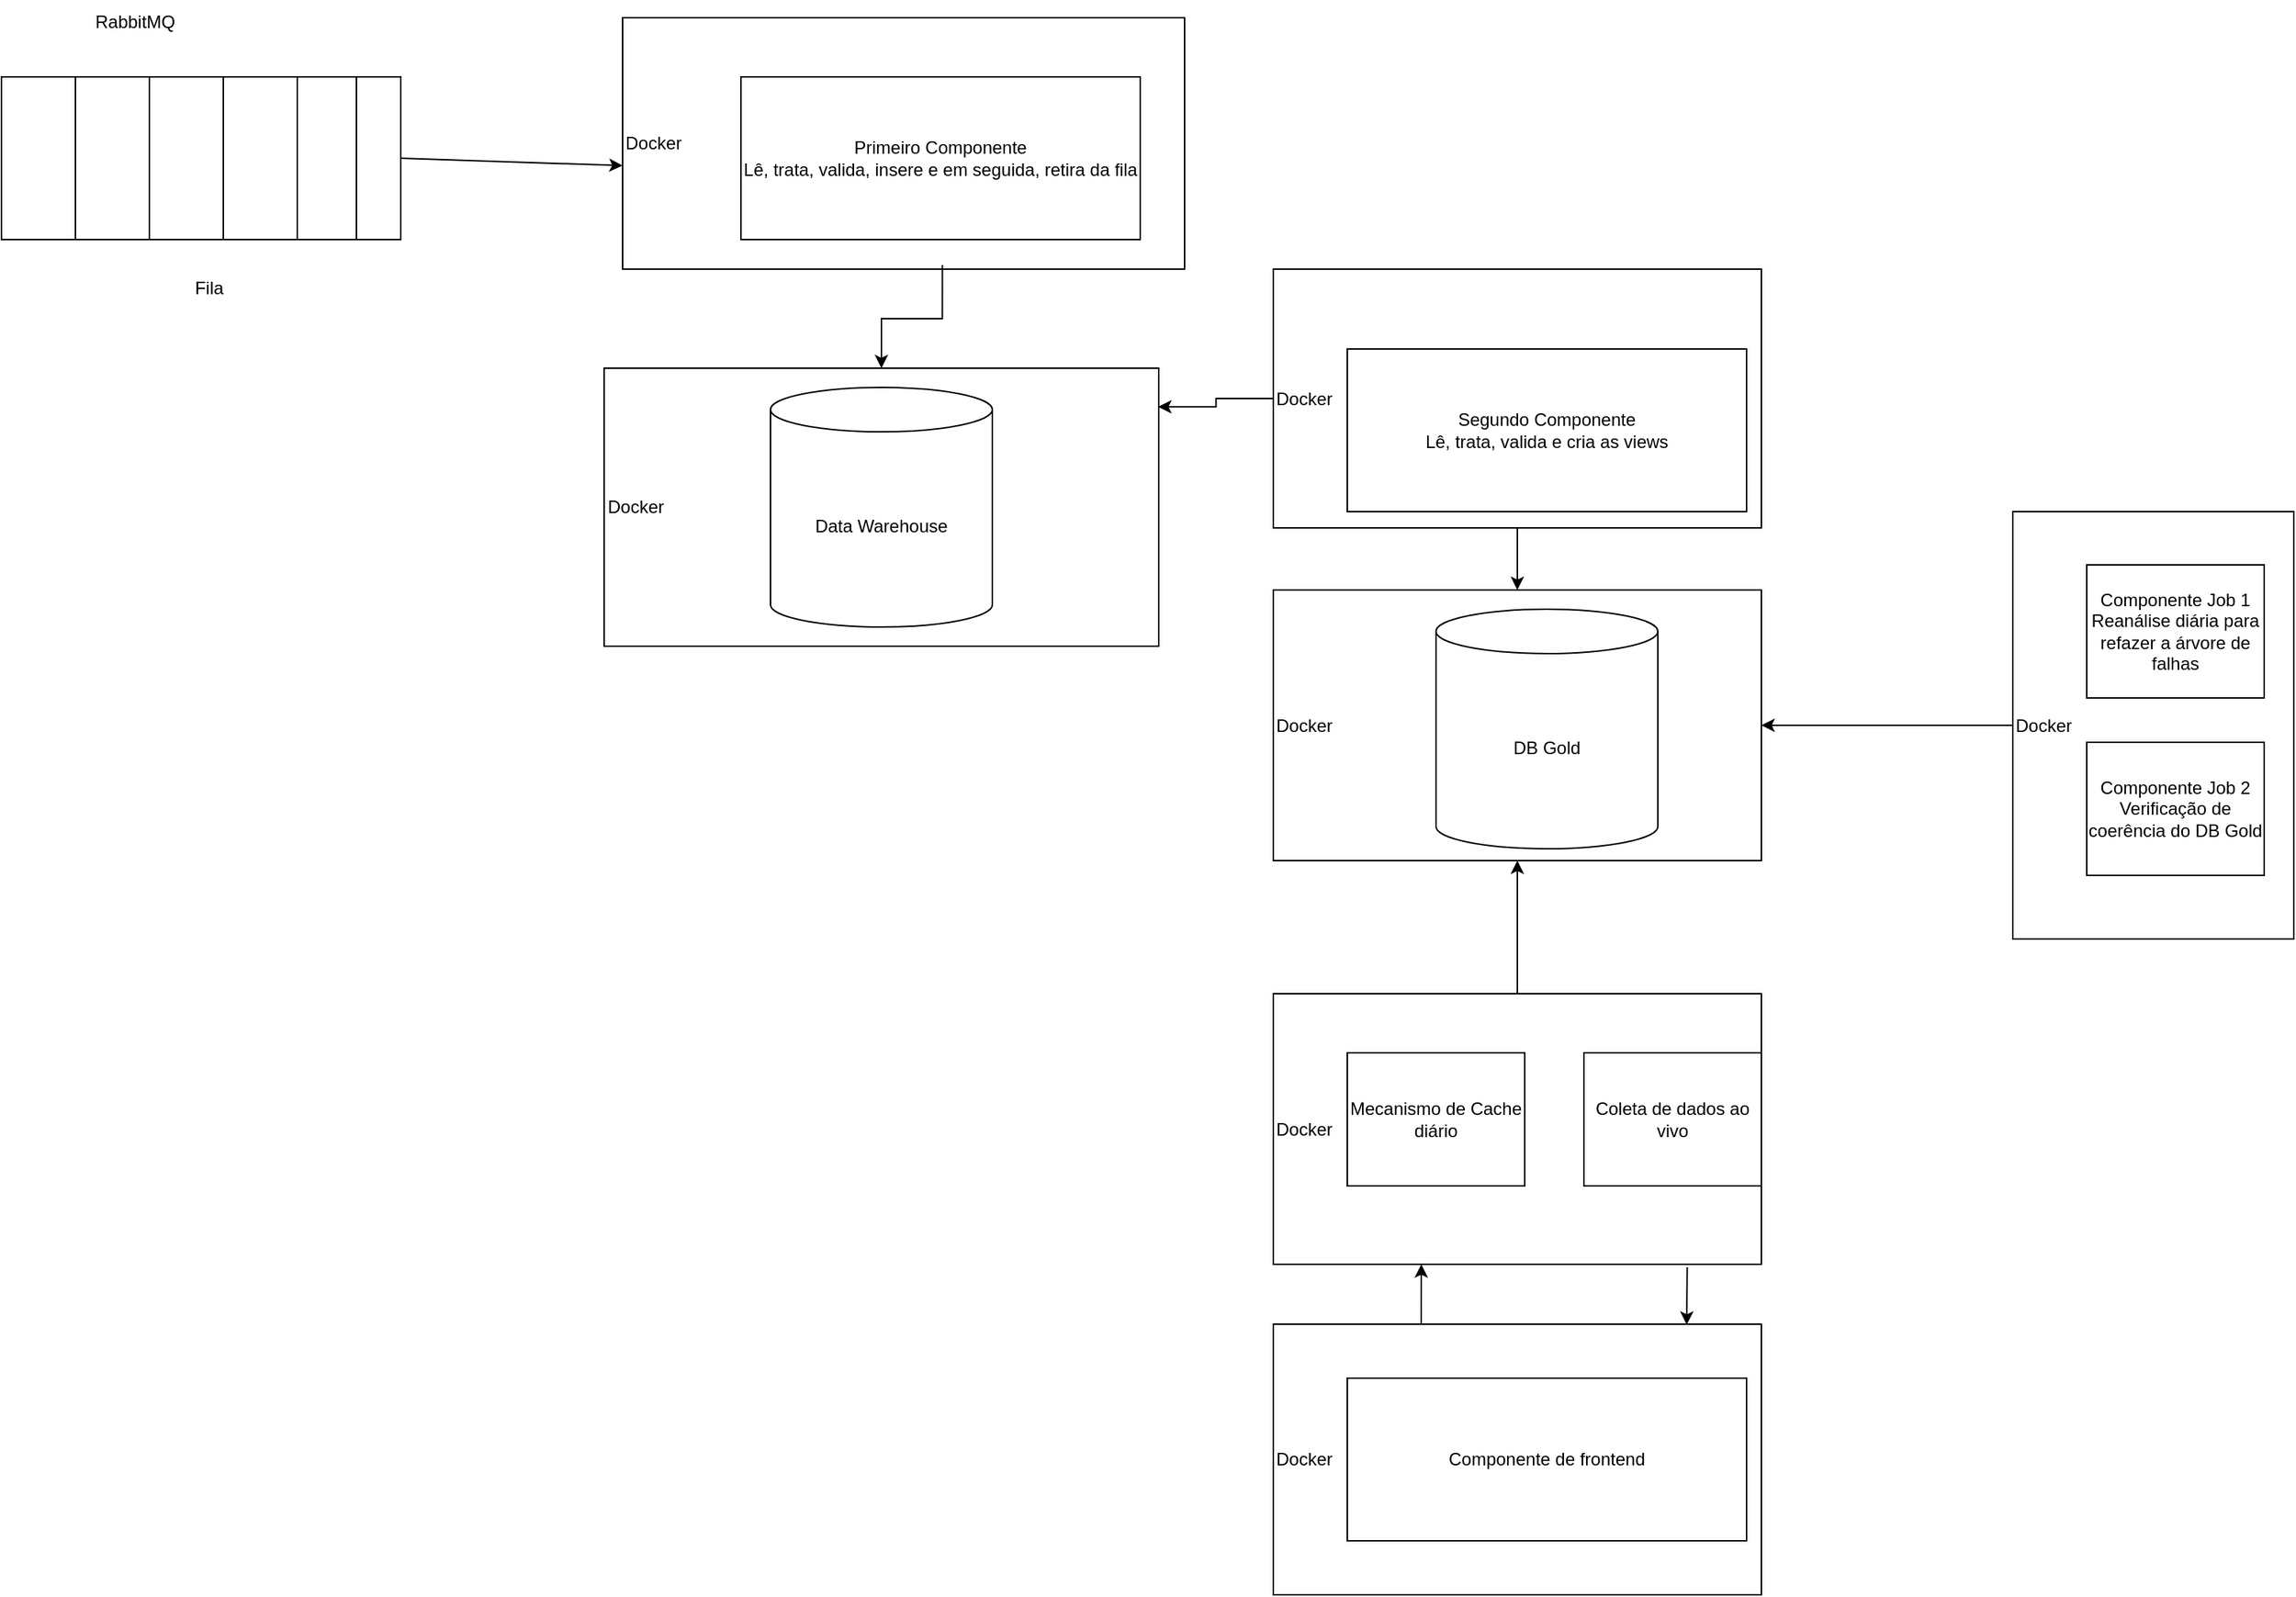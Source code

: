 <mxfile version="25.0.3">
  <diagram name="Page-1" id="DMTJp4EC_gIFh5TMf1SD">
    <mxGraphModel dx="1965" dy="1168" grid="1" gridSize="10" guides="1" tooltips="1" connect="1" arrows="1" fold="1" page="1" pageScale="1" pageWidth="850" pageHeight="1100" math="0" shadow="0">
      <root>
        <mxCell id="0" />
        <mxCell id="1" parent="0" />
        <mxCell id="jxlHcmy9AsyqdyeheOge-41" style="edgeStyle=orthogonalEdgeStyle;rounded=0;orthogonalLoop=1;jettySize=auto;html=1;entryX=0.5;entryY=1;entryDx=0;entryDy=0;" edge="1" parent="1" source="jxlHcmy9AsyqdyeheOge-40" target="jxlHcmy9AsyqdyeheOge-35">
          <mxGeometry relative="1" as="geometry" />
        </mxCell>
        <mxCell id="jxlHcmy9AsyqdyeheOge-42" style="edgeStyle=orthogonalEdgeStyle;rounded=0;orthogonalLoop=1;jettySize=auto;html=1;entryX=0.847;entryY=0.002;entryDx=0;entryDy=0;exitX=0.848;exitY=1.011;exitDx=0;exitDy=0;entryPerimeter=0;exitPerimeter=0;" edge="1" parent="1" source="jxlHcmy9AsyqdyeheOge-40" target="jxlHcmy9AsyqdyeheOge-39">
          <mxGeometry relative="1" as="geometry" />
        </mxCell>
        <mxCell id="jxlHcmy9AsyqdyeheOge-40" value="Docker" style="rounded=0;whiteSpace=wrap;html=1;align=left;" vertex="1" parent="1">
          <mxGeometry x="940" y="760" width="330" height="183" as="geometry" />
        </mxCell>
        <mxCell id="jxlHcmy9AsyqdyeheOge-39" value="Docker" style="rounded=0;whiteSpace=wrap;html=1;align=left;" vertex="1" parent="1">
          <mxGeometry x="940" y="983.5" width="330" height="183" as="geometry" />
        </mxCell>
        <mxCell id="jxlHcmy9AsyqdyeheOge-38" style="edgeStyle=orthogonalEdgeStyle;rounded=0;orthogonalLoop=1;jettySize=auto;html=1;entryX=1;entryY=0.5;entryDx=0;entryDy=0;" edge="1" parent="1" source="jxlHcmy9AsyqdyeheOge-37" target="jxlHcmy9AsyqdyeheOge-35">
          <mxGeometry relative="1" as="geometry" />
        </mxCell>
        <mxCell id="jxlHcmy9AsyqdyeheOge-37" value="Docker" style="rounded=0;whiteSpace=wrap;html=1;align=left;" vertex="1" parent="1">
          <mxGeometry x="1440" y="434" width="190" height="289" as="geometry" />
        </mxCell>
        <mxCell id="jxlHcmy9AsyqdyeheOge-35" value="Docker" style="rounded=0;whiteSpace=wrap;html=1;align=left;" vertex="1" parent="1">
          <mxGeometry x="940" y="487" width="330" height="183" as="geometry" />
        </mxCell>
        <mxCell id="jxlHcmy9AsyqdyeheOge-2" value="" style="rounded=0;whiteSpace=wrap;html=1;" vertex="1" parent="1">
          <mxGeometry x="80" y="140" width="270" height="110" as="geometry" />
        </mxCell>
        <mxCell id="jxlHcmy9AsyqdyeheOge-3" value="" style="endArrow=none;html=1;rounded=0;entryX=0.25;entryY=0;entryDx=0;entryDy=0;exitX=0.25;exitY=1;exitDx=0;exitDy=0;" edge="1" parent="1">
          <mxGeometry width="50" height="50" relative="1" as="geometry">
            <mxPoint x="130" y="250" as="sourcePoint" />
            <mxPoint x="130" y="140" as="targetPoint" />
          </mxGeometry>
        </mxCell>
        <mxCell id="jxlHcmy9AsyqdyeheOge-4" value="" style="endArrow=none;html=1;rounded=0;entryX=0.25;entryY=0;entryDx=0;entryDy=0;exitX=0.25;exitY=1;exitDx=0;exitDy=0;" edge="1" parent="1">
          <mxGeometry width="50" height="50" relative="1" as="geometry">
            <mxPoint x="180" y="250" as="sourcePoint" />
            <mxPoint x="180" y="140" as="targetPoint" />
          </mxGeometry>
        </mxCell>
        <mxCell id="jxlHcmy9AsyqdyeheOge-5" value="" style="endArrow=none;html=1;rounded=0;entryX=0.25;entryY=0;entryDx=0;entryDy=0;exitX=0.25;exitY=1;exitDx=0;exitDy=0;" edge="1" parent="1">
          <mxGeometry width="50" height="50" relative="1" as="geometry">
            <mxPoint x="230" y="250" as="sourcePoint" />
            <mxPoint x="230" y="140" as="targetPoint" />
          </mxGeometry>
        </mxCell>
        <mxCell id="jxlHcmy9AsyqdyeheOge-6" value="" style="endArrow=none;html=1;rounded=0;entryX=0.25;entryY=0;entryDx=0;entryDy=0;exitX=0.25;exitY=1;exitDx=0;exitDy=0;" edge="1" parent="1">
          <mxGeometry width="50" height="50" relative="1" as="geometry">
            <mxPoint x="280" y="250" as="sourcePoint" />
            <mxPoint x="280" y="140" as="targetPoint" />
          </mxGeometry>
        </mxCell>
        <mxCell id="jxlHcmy9AsyqdyeheOge-7" value="" style="endArrow=none;html=1;rounded=0;entryX=0.25;entryY=0;entryDx=0;entryDy=0;exitX=0.25;exitY=1;exitDx=0;exitDy=0;" edge="1" parent="1">
          <mxGeometry width="50" height="50" relative="1" as="geometry">
            <mxPoint x="320" y="250" as="sourcePoint" />
            <mxPoint x="320" y="140" as="targetPoint" />
          </mxGeometry>
        </mxCell>
        <mxCell id="jxlHcmy9AsyqdyeheOge-8" value="Fila" style="text;html=1;align=center;verticalAlign=middle;resizable=0;points=[];autosize=1;strokeColor=none;fillColor=none;" vertex="1" parent="1">
          <mxGeometry x="200" y="268" width="40" height="30" as="geometry" />
        </mxCell>
        <mxCell id="jxlHcmy9AsyqdyeheOge-24" value="Mecanismo de Cache diário" style="rounded=0;whiteSpace=wrap;html=1;" vertex="1" parent="1">
          <mxGeometry x="990" y="800" width="120" height="90" as="geometry" />
        </mxCell>
        <mxCell id="jxlHcmy9AsyqdyeheOge-31" value="Docker" style="rounded=0;whiteSpace=wrap;html=1;align=left;" vertex="1" parent="1">
          <mxGeometry x="500" y="100" width="380" height="170" as="geometry" />
        </mxCell>
        <mxCell id="jxlHcmy9AsyqdyeheOge-27" value="Coleta de dados ao vivo" style="rounded=0;whiteSpace=wrap;html=1;" vertex="1" parent="1">
          <mxGeometry x="1150" y="800" width="120" height="90" as="geometry" />
        </mxCell>
        <mxCell id="jxlHcmy9AsyqdyeheOge-28" value="Componente de frontend" style="rounded=0;whiteSpace=wrap;html=1;" vertex="1" parent="1">
          <mxGeometry x="990" y="1020" width="270" height="110" as="geometry" />
        </mxCell>
        <mxCell id="jxlHcmy9AsyqdyeheOge-10" value="Primeiro Componente&lt;div&gt;Lê, trata, valida, insere e em seguida, retira da fila&lt;/div&gt;" style="rounded=0;whiteSpace=wrap;html=1;" vertex="1" parent="1">
          <mxGeometry x="580" y="140" width="270" height="110" as="geometry" />
        </mxCell>
        <mxCell id="jxlHcmy9AsyqdyeheOge-9" value="" style="endArrow=classic;html=1;rounded=0;exitX=1;exitY=0.5;exitDx=0;exitDy=0;" edge="1" parent="1" source="jxlHcmy9AsyqdyeheOge-2">
          <mxGeometry width="50" height="50" relative="1" as="geometry">
            <mxPoint x="390" y="200" as="sourcePoint" />
            <mxPoint x="500" y="200" as="targetPoint" />
          </mxGeometry>
        </mxCell>
        <mxCell id="jxlHcmy9AsyqdyeheOge-32" value="Docker" style="rounded=0;whiteSpace=wrap;html=1;align=left;" vertex="1" parent="1">
          <mxGeometry x="487.5" y="337" width="375" height="188" as="geometry" />
        </mxCell>
        <mxCell id="jxlHcmy9AsyqdyeheOge-13" value="Data Warehouse" style="shape=cylinder3;whiteSpace=wrap;html=1;boundedLbl=1;backgroundOutline=1;size=15;" vertex="1" parent="1">
          <mxGeometry x="600" y="350" width="150" height="162" as="geometry" />
        </mxCell>
        <mxCell id="jxlHcmy9AsyqdyeheOge-14" style="edgeStyle=orthogonalEdgeStyle;rounded=0;orthogonalLoop=1;jettySize=auto;html=1;entryX=0.5;entryY=0;entryDx=0;entryDy=0;exitX=0.569;exitY=0.984;exitDx=0;exitDy=0;exitPerimeter=0;" edge="1" parent="1" source="jxlHcmy9AsyqdyeheOge-31" target="jxlHcmy9AsyqdyeheOge-32">
          <mxGeometry relative="1" as="geometry">
            <mxPoint x="715" y="280" as="sourcePoint" />
            <mxPoint x="680" y="330" as="targetPoint" />
          </mxGeometry>
        </mxCell>
        <mxCell id="jxlHcmy9AsyqdyeheOge-34" style="edgeStyle=orthogonalEdgeStyle;rounded=0;orthogonalLoop=1;jettySize=auto;html=1;entryX=0.999;entryY=0.139;entryDx=0;entryDy=0;entryPerimeter=0;" edge="1" parent="1" source="jxlHcmy9AsyqdyeheOge-33" target="jxlHcmy9AsyqdyeheOge-32">
          <mxGeometry relative="1" as="geometry">
            <mxPoint x="870" y="360" as="targetPoint" />
          </mxGeometry>
        </mxCell>
        <mxCell id="jxlHcmy9AsyqdyeheOge-36" style="edgeStyle=orthogonalEdgeStyle;rounded=0;orthogonalLoop=1;jettySize=auto;html=1;entryX=0.5;entryY=0;entryDx=0;entryDy=0;" edge="1" parent="1" source="jxlHcmy9AsyqdyeheOge-33" target="jxlHcmy9AsyqdyeheOge-35">
          <mxGeometry relative="1" as="geometry" />
        </mxCell>
        <mxCell id="jxlHcmy9AsyqdyeheOge-33" value="Docker" style="rounded=0;whiteSpace=wrap;html=1;align=left;" vertex="1" parent="1">
          <mxGeometry x="940" y="270" width="330" height="175" as="geometry" />
        </mxCell>
        <mxCell id="jxlHcmy9AsyqdyeheOge-16" value="Segundo Componente&lt;div&gt;Lê, trata, valida e cria as views&lt;/div&gt;" style="rounded=0;whiteSpace=wrap;html=1;" vertex="1" parent="1">
          <mxGeometry x="990" y="324" width="270" height="110" as="geometry" />
        </mxCell>
        <mxCell id="jxlHcmy9AsyqdyeheOge-20" value="DB Gold" style="shape=cylinder3;whiteSpace=wrap;html=1;boundedLbl=1;backgroundOutline=1;size=15;" vertex="1" parent="1">
          <mxGeometry x="1050" y="500" width="150" height="162" as="geometry" />
        </mxCell>
        <mxCell id="jxlHcmy9AsyqdyeheOge-22" value="Componente Job 1&lt;div&gt;Reanálise diária para refazer a árvore de falhas&lt;/div&gt;" style="rounded=0;whiteSpace=wrap;html=1;" vertex="1" parent="1">
          <mxGeometry x="1490" y="470" width="120" height="90" as="geometry" />
        </mxCell>
        <mxCell id="jxlHcmy9AsyqdyeheOge-23" value="Componente Job 2&lt;div&gt;Verificação de coerência do DB Gold&lt;/div&gt;" style="rounded=0;whiteSpace=wrap;html=1;" vertex="1" parent="1">
          <mxGeometry x="1490" y="590" width="120" height="90" as="geometry" />
        </mxCell>
        <mxCell id="jxlHcmy9AsyqdyeheOge-43" style="edgeStyle=orthogonalEdgeStyle;rounded=0;orthogonalLoop=1;jettySize=auto;html=1;entryX=0.068;entryY=1.017;entryDx=0;entryDy=0;exitX=0.303;exitY=0;exitDx=0;exitDy=0;entryPerimeter=0;exitPerimeter=0;" edge="1" parent="1" source="jxlHcmy9AsyqdyeheOge-39">
          <mxGeometry relative="1" as="geometry">
            <mxPoint x="1041.36" y="981.854" as="sourcePoint" />
            <mxPoint x="1040.04" y="943.001" as="targetPoint" />
          </mxGeometry>
        </mxCell>
        <mxCell id="jxlHcmy9AsyqdyeheOge-44" value="RabbitMQ" style="text;html=1;align=center;verticalAlign=middle;resizable=0;points=[];autosize=1;strokeColor=none;fillColor=none;" vertex="1" parent="1">
          <mxGeometry x="130" y="88" width="80" height="30" as="geometry" />
        </mxCell>
      </root>
    </mxGraphModel>
  </diagram>
</mxfile>
